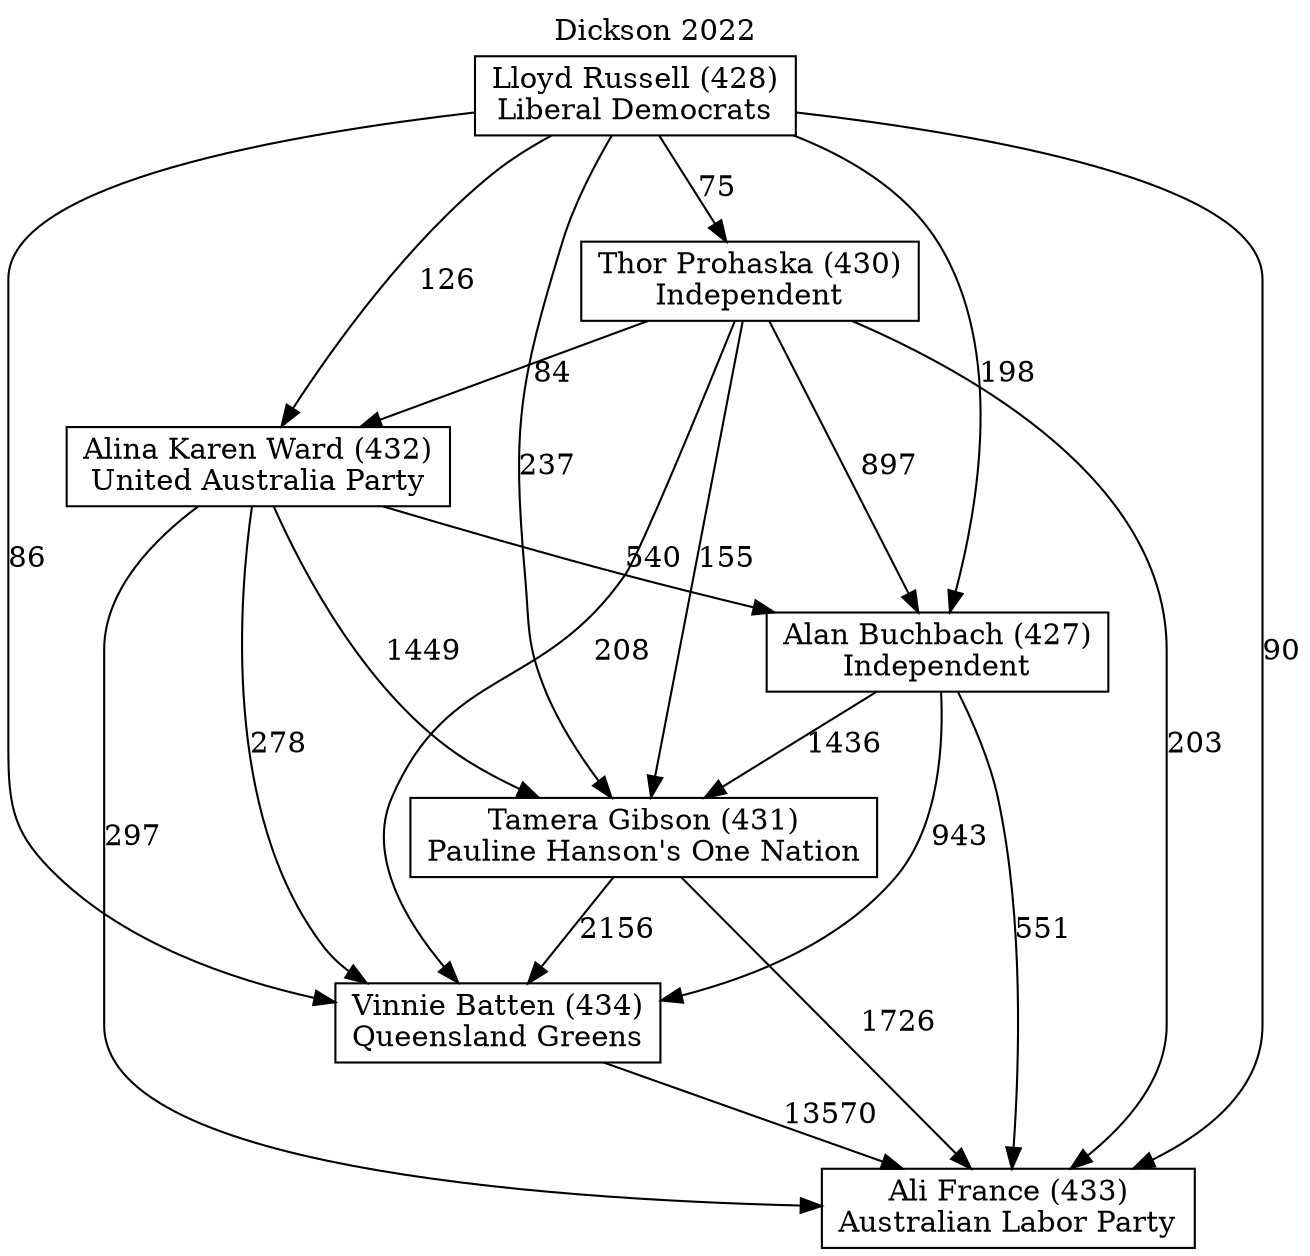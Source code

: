 // House preference flow
digraph "Ali France (433)_Dickson_2022" {
	graph [label="Dickson 2022" labelloc=t mclimit=10]
	node [shape=box]
	"Alina Karen Ward (432)" [label="Alina Karen Ward (432)
United Australia Party"]
	"Vinnie Batten (434)" [label="Vinnie Batten (434)
Queensland Greens"]
	"Alan Buchbach (427)" [label="Alan Buchbach (427)
Independent"]
	"Thor Prohaska (430)" [label="Thor Prohaska (430)
Independent"]
	"Ali France (433)" [label="Ali France (433)
Australian Labor Party"]
	"Lloyd Russell (428)" [label="Lloyd Russell (428)
Liberal Democrats"]
	"Tamera Gibson (431)" [label="Tamera Gibson (431)
Pauline Hanson's One Nation"]
	"Lloyd Russell (428)" -> "Thor Prohaska (430)" [label=75]
	"Lloyd Russell (428)" -> "Tamera Gibson (431)" [label=237]
	"Lloyd Russell (428)" -> "Ali France (433)" [label=90]
	"Tamera Gibson (431)" -> "Ali France (433)" [label=1726]
	"Alan Buchbach (427)" -> "Vinnie Batten (434)" [label=943]
	"Thor Prohaska (430)" -> "Vinnie Batten (434)" [label=208]
	"Alina Karen Ward (432)" -> "Alan Buchbach (427)" [label=540]
	"Alina Karen Ward (432)" -> "Ali France (433)" [label=297]
	"Tamera Gibson (431)" -> "Vinnie Batten (434)" [label=2156]
	"Thor Prohaska (430)" -> "Tamera Gibson (431)" [label=155]
	"Thor Prohaska (430)" -> "Alan Buchbach (427)" [label=897]
	"Lloyd Russell (428)" -> "Vinnie Batten (434)" [label=86]
	"Vinnie Batten (434)" -> "Ali France (433)" [label=13570]
	"Thor Prohaska (430)" -> "Alina Karen Ward (432)" [label=84]
	"Lloyd Russell (428)" -> "Alina Karen Ward (432)" [label=126]
	"Alina Karen Ward (432)" -> "Vinnie Batten (434)" [label=278]
	"Alan Buchbach (427)" -> "Ali France (433)" [label=551]
	"Thor Prohaska (430)" -> "Ali France (433)" [label=203]
	"Alina Karen Ward (432)" -> "Tamera Gibson (431)" [label=1449]
	"Lloyd Russell (428)" -> "Alan Buchbach (427)" [label=198]
	"Alan Buchbach (427)" -> "Tamera Gibson (431)" [label=1436]
}
